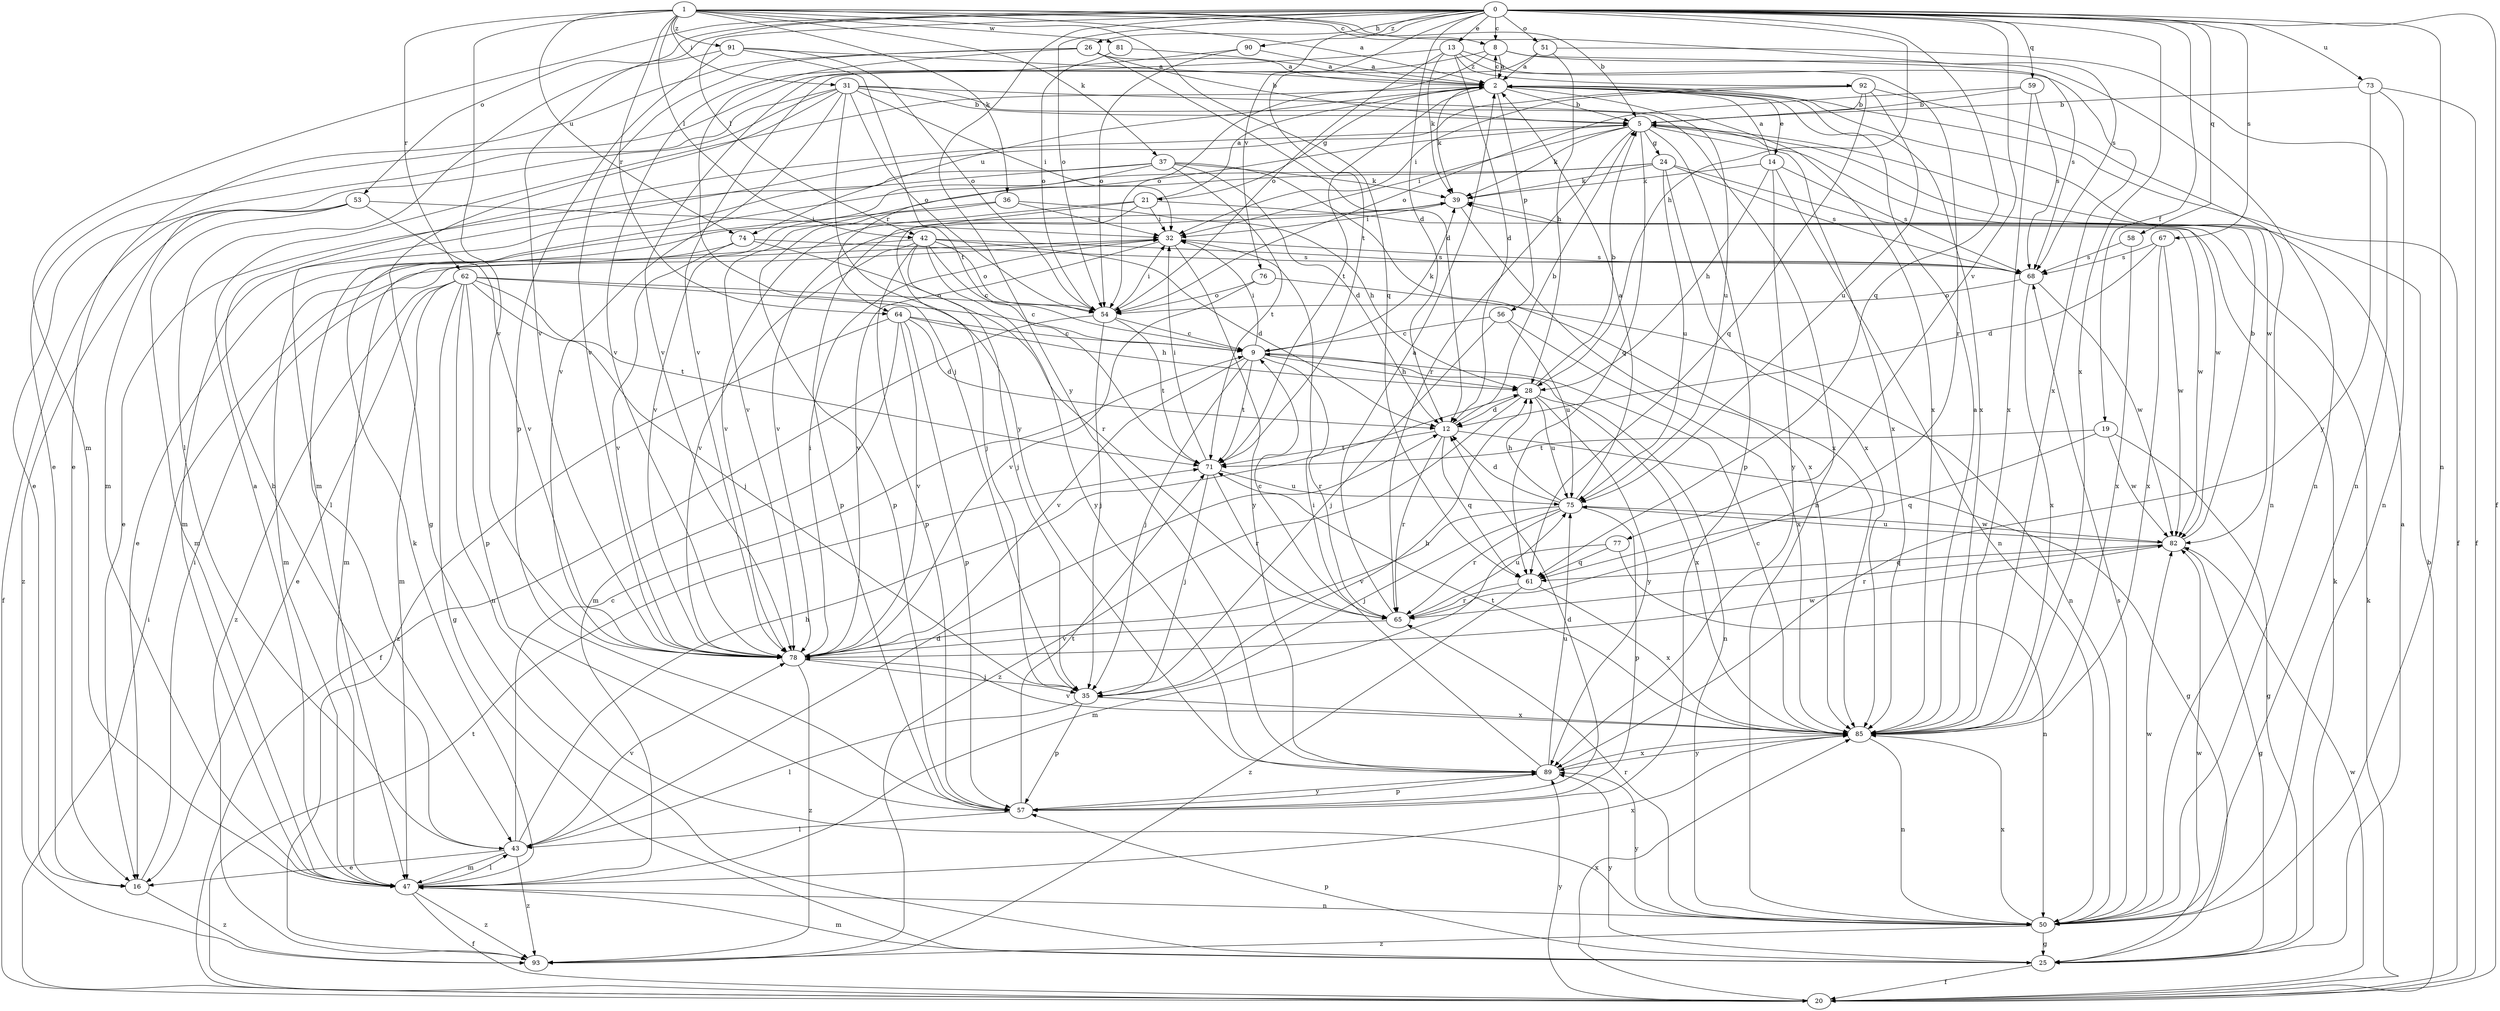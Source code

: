 strict digraph  {
0;
1;
2;
5;
8;
9;
12;
13;
14;
16;
19;
20;
21;
24;
25;
26;
28;
31;
32;
35;
36;
37;
39;
42;
43;
47;
50;
51;
53;
54;
56;
57;
58;
59;
61;
62;
64;
65;
67;
68;
71;
73;
74;
75;
76;
77;
78;
81;
82;
85;
89;
90;
91;
92;
93;
0 -> 8  [label=c];
0 -> 12  [label=d];
0 -> 13  [label=e];
0 -> 19  [label=f];
0 -> 20  [label=f];
0 -> 26  [label=h];
0 -> 28  [label=h];
0 -> 42  [label=l];
0 -> 47  [label=m];
0 -> 50  [label=n];
0 -> 51  [label=o];
0 -> 53  [label=o];
0 -> 54  [label=o];
0 -> 58  [label=q];
0 -> 59  [label=q];
0 -> 61  [label=q];
0 -> 67  [label=s];
0 -> 71  [label=t];
0 -> 73  [label=u];
0 -> 76  [label=v];
0 -> 77  [label=v];
0 -> 78  [label=v];
0 -> 85  [label=x];
0 -> 89  [label=y];
0 -> 90  [label=z];
1 -> 2  [label=a];
1 -> 5  [label=b];
1 -> 8  [label=c];
1 -> 31  [label=i];
1 -> 36  [label=k];
1 -> 37  [label=k];
1 -> 42  [label=l];
1 -> 61  [label=q];
1 -> 62  [label=r];
1 -> 64  [label=r];
1 -> 68  [label=s];
1 -> 74  [label=u];
1 -> 78  [label=v];
1 -> 81  [label=w];
1 -> 91  [label=z];
2 -> 5  [label=b];
2 -> 8  [label=c];
2 -> 14  [label=e];
2 -> 20  [label=f];
2 -> 21  [label=g];
2 -> 39  [label=k];
2 -> 56  [label=p];
2 -> 71  [label=t];
2 -> 74  [label=u];
2 -> 75  [label=u];
2 -> 85  [label=x];
5 -> 24  [label=g];
5 -> 32  [label=i];
5 -> 39  [label=k];
5 -> 57  [label=p];
5 -> 61  [label=q];
5 -> 64  [label=r];
5 -> 65  [label=r];
5 -> 82  [label=w];
5 -> 85  [label=x];
8 -> 2  [label=a];
8 -> 16  [label=e];
8 -> 50  [label=n];
8 -> 54  [label=o];
8 -> 68  [label=s];
9 -> 28  [label=h];
9 -> 32  [label=i];
9 -> 35  [label=j];
9 -> 39  [label=k];
9 -> 50  [label=n];
9 -> 65  [label=r];
9 -> 71  [label=t];
9 -> 78  [label=v];
12 -> 5  [label=b];
12 -> 25  [label=g];
12 -> 61  [label=q];
12 -> 65  [label=r];
12 -> 71  [label=t];
13 -> 12  [label=d];
13 -> 39  [label=k];
13 -> 54  [label=o];
13 -> 65  [label=r];
13 -> 78  [label=v];
13 -> 85  [label=x];
13 -> 92  [label=z];
14 -> 2  [label=a];
14 -> 28  [label=h];
14 -> 39  [label=k];
14 -> 50  [label=n];
14 -> 68  [label=s];
14 -> 89  [label=y];
16 -> 32  [label=i];
16 -> 93  [label=z];
19 -> 25  [label=g];
19 -> 61  [label=q];
19 -> 71  [label=t];
19 -> 82  [label=w];
20 -> 5  [label=b];
20 -> 32  [label=i];
20 -> 39  [label=k];
20 -> 71  [label=t];
20 -> 82  [label=w];
20 -> 85  [label=x];
20 -> 89  [label=y];
21 -> 2  [label=a];
21 -> 32  [label=i];
21 -> 35  [label=j];
21 -> 57  [label=p];
21 -> 78  [label=v];
21 -> 82  [label=w];
24 -> 39  [label=k];
24 -> 43  [label=l];
24 -> 68  [label=s];
24 -> 75  [label=u];
24 -> 78  [label=v];
24 -> 82  [label=w];
24 -> 85  [label=x];
25 -> 2  [label=a];
25 -> 20  [label=f];
25 -> 39  [label=k];
25 -> 47  [label=m];
25 -> 57  [label=p];
25 -> 82  [label=w];
25 -> 89  [label=y];
26 -> 2  [label=a];
26 -> 5  [label=b];
26 -> 12  [label=d];
26 -> 16  [label=e];
26 -> 35  [label=j];
26 -> 78  [label=v];
28 -> 5  [label=b];
28 -> 12  [label=d];
28 -> 75  [label=u];
28 -> 85  [label=x];
28 -> 89  [label=y];
28 -> 93  [label=z];
31 -> 5  [label=b];
31 -> 16  [label=e];
31 -> 25  [label=g];
31 -> 32  [label=i];
31 -> 47  [label=m];
31 -> 50  [label=n];
31 -> 54  [label=o];
31 -> 78  [label=v];
31 -> 85  [label=x];
31 -> 89  [label=y];
32 -> 68  [label=s];
32 -> 78  [label=v];
32 -> 89  [label=y];
35 -> 28  [label=h];
35 -> 43  [label=l];
35 -> 57  [label=p];
35 -> 85  [label=x];
36 -> 16  [label=e];
36 -> 28  [label=h];
36 -> 32  [label=i];
36 -> 57  [label=p];
37 -> 12  [label=d];
37 -> 16  [label=e];
37 -> 39  [label=k];
37 -> 47  [label=m];
37 -> 71  [label=t];
37 -> 78  [label=v];
37 -> 85  [label=x];
39 -> 32  [label=i];
39 -> 78  [label=v];
39 -> 85  [label=x];
42 -> 9  [label=c];
42 -> 12  [label=d];
42 -> 35  [label=j];
42 -> 47  [label=m];
42 -> 54  [label=o];
42 -> 57  [label=p];
42 -> 68  [label=s];
42 -> 78  [label=v];
42 -> 89  [label=y];
43 -> 5  [label=b];
43 -> 9  [label=c];
43 -> 12  [label=d];
43 -> 16  [label=e];
43 -> 28  [label=h];
43 -> 47  [label=m];
43 -> 78  [label=v];
43 -> 93  [label=z];
47 -> 2  [label=a];
47 -> 20  [label=f];
47 -> 39  [label=k];
47 -> 43  [label=l];
47 -> 50  [label=n];
47 -> 85  [label=x];
47 -> 93  [label=z];
50 -> 25  [label=g];
50 -> 65  [label=r];
50 -> 68  [label=s];
50 -> 82  [label=w];
50 -> 85  [label=x];
50 -> 89  [label=y];
50 -> 93  [label=z];
51 -> 2  [label=a];
51 -> 28  [label=h];
51 -> 50  [label=n];
51 -> 78  [label=v];
53 -> 20  [label=f];
53 -> 32  [label=i];
53 -> 47  [label=m];
53 -> 78  [label=v];
53 -> 93  [label=z];
54 -> 9  [label=c];
54 -> 20  [label=f];
54 -> 32  [label=i];
54 -> 35  [label=j];
54 -> 71  [label=t];
56 -> 9  [label=c];
56 -> 35  [label=j];
56 -> 75  [label=u];
56 -> 85  [label=x];
57 -> 12  [label=d];
57 -> 43  [label=l];
57 -> 71  [label=t];
57 -> 89  [label=y];
58 -> 68  [label=s];
58 -> 85  [label=x];
59 -> 5  [label=b];
59 -> 54  [label=o];
59 -> 68  [label=s];
59 -> 85  [label=x];
61 -> 65  [label=r];
61 -> 85  [label=x];
61 -> 93  [label=z];
62 -> 9  [label=c];
62 -> 16  [label=e];
62 -> 25  [label=g];
62 -> 35  [label=j];
62 -> 47  [label=m];
62 -> 50  [label=n];
62 -> 54  [label=o];
62 -> 57  [label=p];
62 -> 71  [label=t];
62 -> 93  [label=z];
64 -> 9  [label=c];
64 -> 12  [label=d];
64 -> 28  [label=h];
64 -> 47  [label=m];
64 -> 57  [label=p];
64 -> 78  [label=v];
64 -> 93  [label=z];
65 -> 2  [label=a];
65 -> 9  [label=c];
65 -> 75  [label=u];
65 -> 78  [label=v];
67 -> 12  [label=d];
67 -> 68  [label=s];
67 -> 82  [label=w];
67 -> 85  [label=x];
68 -> 54  [label=o];
68 -> 82  [label=w];
68 -> 85  [label=x];
71 -> 32  [label=i];
71 -> 35  [label=j];
71 -> 65  [label=r];
71 -> 75  [label=u];
73 -> 5  [label=b];
73 -> 20  [label=f];
73 -> 50  [label=n];
73 -> 89  [label=y];
74 -> 47  [label=m];
74 -> 65  [label=r];
74 -> 68  [label=s];
74 -> 78  [label=v];
75 -> 2  [label=a];
75 -> 12  [label=d];
75 -> 28  [label=h];
75 -> 35  [label=j];
75 -> 57  [label=p];
75 -> 65  [label=r];
75 -> 78  [label=v];
75 -> 82  [label=w];
76 -> 50  [label=n];
76 -> 54  [label=o];
76 -> 78  [label=v];
77 -> 47  [label=m];
77 -> 50  [label=n];
77 -> 61  [label=q];
78 -> 32  [label=i];
78 -> 35  [label=j];
78 -> 82  [label=w];
78 -> 93  [label=z];
81 -> 2  [label=a];
81 -> 54  [label=o];
82 -> 5  [label=b];
82 -> 25  [label=g];
82 -> 61  [label=q];
82 -> 65  [label=r];
82 -> 75  [label=u];
85 -> 2  [label=a];
85 -> 9  [label=c];
85 -> 50  [label=n];
85 -> 71  [label=t];
85 -> 78  [label=v];
85 -> 89  [label=y];
89 -> 32  [label=i];
89 -> 57  [label=p];
89 -> 75  [label=u];
89 -> 85  [label=x];
90 -> 2  [label=a];
90 -> 54  [label=o];
90 -> 78  [label=v];
91 -> 2  [label=a];
91 -> 43  [label=l];
91 -> 54  [label=o];
91 -> 57  [label=p];
91 -> 71  [label=t];
92 -> 5  [label=b];
92 -> 32  [label=i];
92 -> 47  [label=m];
92 -> 50  [label=n];
92 -> 61  [label=q];
92 -> 75  [label=u];
}
